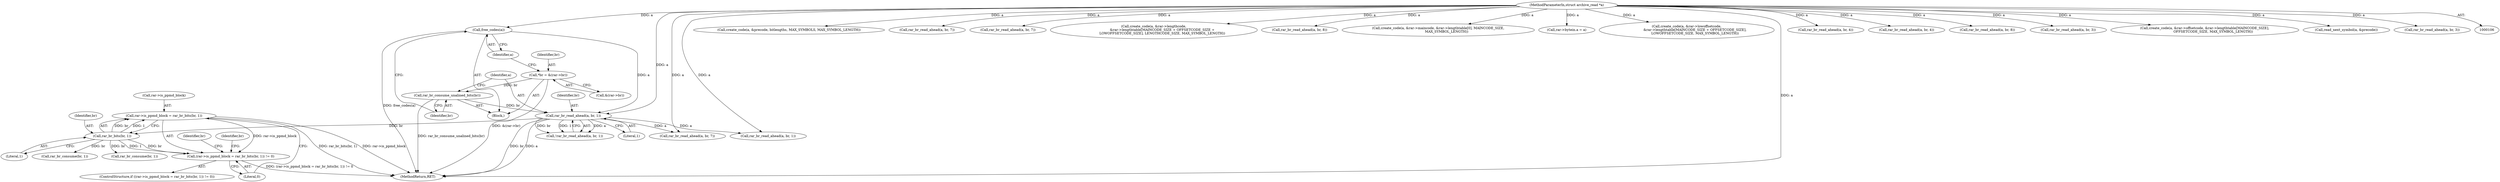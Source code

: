 digraph "0_libarchive_05caadc7eedbef471ac9610809ba683f0c698700@pointer" {
"1000149" [label="(Call,rar->is_ppmd_block = rar_br_bits(br, 1))"];
"1000153" [label="(Call,rar_br_bits(br, 1))"];
"1000142" [label="(Call,rar_br_read_ahead(a, br, 1))"];
"1000136" [label="(Call,free_codes(a))"];
"1000107" [label="(MethodParameterIn,struct archive_read *a)"];
"1000138" [label="(Call,rar_br_consume_unalined_bits(br))"];
"1000130" [label="(Call,*br = &(rar->br))"];
"1000148" [label="(Call,(rar->is_ppmd_block = rar_br_bits(br, 1)) != 0)"];
"1000137" [label="(Identifier,a)"];
"1000536" [label="(Call,create_code(a, &precode, bitlengths, MAX_SYMBOLS, MAX_SYMBOL_LENGTH))"];
"1000148" [label="(Call,(rar->is_ppmd_block = rar_br_bits(br, 1)) != 0)"];
"1000136" [label="(Call,free_codes(a))"];
"1000143" [label="(Identifier,a)"];
"1000761" [label="(Call,rar_br_read_ahead(a, br, 7))"];
"1001023" [label="(MethodReturn,RET)"];
"1000671" [label="(Call,rar_br_read_ahead(a, br, 7))"];
"1000107" [label="(MethodParameterIn,struct archive_read *a)"];
"1000145" [label="(Literal,1)"];
"1000420" [label="(Identifier,br)"];
"1000132" [label="(Call,&(rar->br))"];
"1000144" [label="(Identifier,br)"];
"1000884" [label="(Call,create_code(a, &rar->lengthcode,\n                &rar->lengthtable[MAINCODE_SIZE + OFFSETCODE_SIZE +\n                LOWOFFSETCODE_SIZE], LENGTHCODE_SIZE, MAX_SYMBOL_LENGTH))"];
"1000142" [label="(Call,rar_br_read_ahead(a, br, 1))"];
"1000209" [label="(Call,rar_br_read_ahead(a, br, 8))"];
"1000816" [label="(Call,create_code(a, &rar->maincode, &rar->lengthtable[0], MAINCODE_SIZE,\n                MAX_SYMBOL_LENGTH))"];
"1000131" [label="(Identifier,br)"];
"1000282" [label="(Call,rar->bytein.a = a)"];
"1000163" [label="(Call,rar_br_read_ahead(a, br, 7))"];
"1000159" [label="(Identifier,br)"];
"1000860" [label="(Call,create_code(a, &rar->lowoffsetcode,\n                &rar->lengthtable[MAINCODE_SIZE + OFFSETCODE_SIZE],\n                LOWOFFSETCODE_SIZE, MAX_SYMBOL_LENGTH))"];
"1000424" [label="(Call,rar_br_read_ahead(a, br, 1))"];
"1000147" [label="(ControlStructure,if ((rar->is_ppmd_block = rar_br_bits(br, 1)) != 0))"];
"1000156" [label="(Literal,0)"];
"1000489" [label="(Call,rar_br_read_ahead(a, br, 4))"];
"1000462" [label="(Call,rar_br_read_ahead(a, br, 4))"];
"1000150" [label="(Call,rar->is_ppmd_block)"];
"1000419" [label="(Call,rar_br_consume(br, 1))"];
"1000158" [label="(Call,rar_br_consume(br, 1))"];
"1000108" [label="(Block,)"];
"1000141" [label="(Call,!rar_br_read_ahead(a, br, 1))"];
"1000139" [label="(Identifier,br)"];
"1000153" [label="(Call,rar_br_bits(br, 1))"];
"1000183" [label="(Call,rar_br_read_ahead(a, br, 8))"];
"1000155" [label="(Literal,1)"];
"1000149" [label="(Call,rar->is_ppmd_block = rar_br_bits(br, 1))"];
"1000138" [label="(Call,rar_br_consume_unalined_bits(br))"];
"1000733" [label="(Call,rar_br_read_ahead(a, br, 3))"];
"1000838" [label="(Call,create_code(a, &rar->offsetcode, &rar->lengthtable[MAINCODE_SIZE],\n                OFFSETCODE_SIZE, MAX_SYMBOL_LENGTH))"];
"1000570" [label="(Call,read_next_symbol(a, &precode))"];
"1000154" [label="(Identifier,br)"];
"1000130" [label="(Call,*br = &(rar->br))"];
"1000643" [label="(Call,rar_br_read_ahead(a, br, 3))"];
"1000149" -> "1000148"  [label="AST: "];
"1000149" -> "1000153"  [label="CFG: "];
"1000150" -> "1000149"  [label="AST: "];
"1000153" -> "1000149"  [label="AST: "];
"1000156" -> "1000149"  [label="CFG: "];
"1000149" -> "1001023"  [label="DDG: rar_br_bits(br, 1)"];
"1000149" -> "1001023"  [label="DDG: rar->is_ppmd_block"];
"1000149" -> "1000148"  [label="DDG: rar->is_ppmd_block"];
"1000153" -> "1000149"  [label="DDG: br"];
"1000153" -> "1000149"  [label="DDG: 1"];
"1000153" -> "1000155"  [label="CFG: "];
"1000154" -> "1000153"  [label="AST: "];
"1000155" -> "1000153"  [label="AST: "];
"1000153" -> "1000148"  [label="DDG: br"];
"1000153" -> "1000148"  [label="DDG: 1"];
"1000142" -> "1000153"  [label="DDG: br"];
"1000153" -> "1000158"  [label="DDG: br"];
"1000153" -> "1000419"  [label="DDG: br"];
"1000142" -> "1000141"  [label="AST: "];
"1000142" -> "1000145"  [label="CFG: "];
"1000143" -> "1000142"  [label="AST: "];
"1000144" -> "1000142"  [label="AST: "];
"1000145" -> "1000142"  [label="AST: "];
"1000141" -> "1000142"  [label="CFG: "];
"1000142" -> "1001023"  [label="DDG: br"];
"1000142" -> "1001023"  [label="DDG: a"];
"1000142" -> "1000141"  [label="DDG: a"];
"1000142" -> "1000141"  [label="DDG: br"];
"1000142" -> "1000141"  [label="DDG: 1"];
"1000136" -> "1000142"  [label="DDG: a"];
"1000107" -> "1000142"  [label="DDG: a"];
"1000138" -> "1000142"  [label="DDG: br"];
"1000142" -> "1000163"  [label="DDG: a"];
"1000142" -> "1000424"  [label="DDG: a"];
"1000136" -> "1000108"  [label="AST: "];
"1000136" -> "1000137"  [label="CFG: "];
"1000137" -> "1000136"  [label="AST: "];
"1000139" -> "1000136"  [label="CFG: "];
"1000136" -> "1001023"  [label="DDG: free_codes(a)"];
"1000107" -> "1000136"  [label="DDG: a"];
"1000107" -> "1000106"  [label="AST: "];
"1000107" -> "1001023"  [label="DDG: a"];
"1000107" -> "1000163"  [label="DDG: a"];
"1000107" -> "1000183"  [label="DDG: a"];
"1000107" -> "1000209"  [label="DDG: a"];
"1000107" -> "1000282"  [label="DDG: a"];
"1000107" -> "1000424"  [label="DDG: a"];
"1000107" -> "1000462"  [label="DDG: a"];
"1000107" -> "1000489"  [label="DDG: a"];
"1000107" -> "1000536"  [label="DDG: a"];
"1000107" -> "1000570"  [label="DDG: a"];
"1000107" -> "1000643"  [label="DDG: a"];
"1000107" -> "1000671"  [label="DDG: a"];
"1000107" -> "1000733"  [label="DDG: a"];
"1000107" -> "1000761"  [label="DDG: a"];
"1000107" -> "1000816"  [label="DDG: a"];
"1000107" -> "1000838"  [label="DDG: a"];
"1000107" -> "1000860"  [label="DDG: a"];
"1000107" -> "1000884"  [label="DDG: a"];
"1000138" -> "1000108"  [label="AST: "];
"1000138" -> "1000139"  [label="CFG: "];
"1000139" -> "1000138"  [label="AST: "];
"1000143" -> "1000138"  [label="CFG: "];
"1000138" -> "1001023"  [label="DDG: rar_br_consume_unalined_bits(br)"];
"1000130" -> "1000138"  [label="DDG: br"];
"1000130" -> "1000108"  [label="AST: "];
"1000130" -> "1000132"  [label="CFG: "];
"1000131" -> "1000130"  [label="AST: "];
"1000132" -> "1000130"  [label="AST: "];
"1000137" -> "1000130"  [label="CFG: "];
"1000130" -> "1001023"  [label="DDG: &(rar->br)"];
"1000148" -> "1000147"  [label="AST: "];
"1000148" -> "1000156"  [label="CFG: "];
"1000156" -> "1000148"  [label="AST: "];
"1000159" -> "1000148"  [label="CFG: "];
"1000420" -> "1000148"  [label="CFG: "];
"1000148" -> "1001023"  [label="DDG: (rar->is_ppmd_block = rar_br_bits(br, 1)) != 0"];
}

